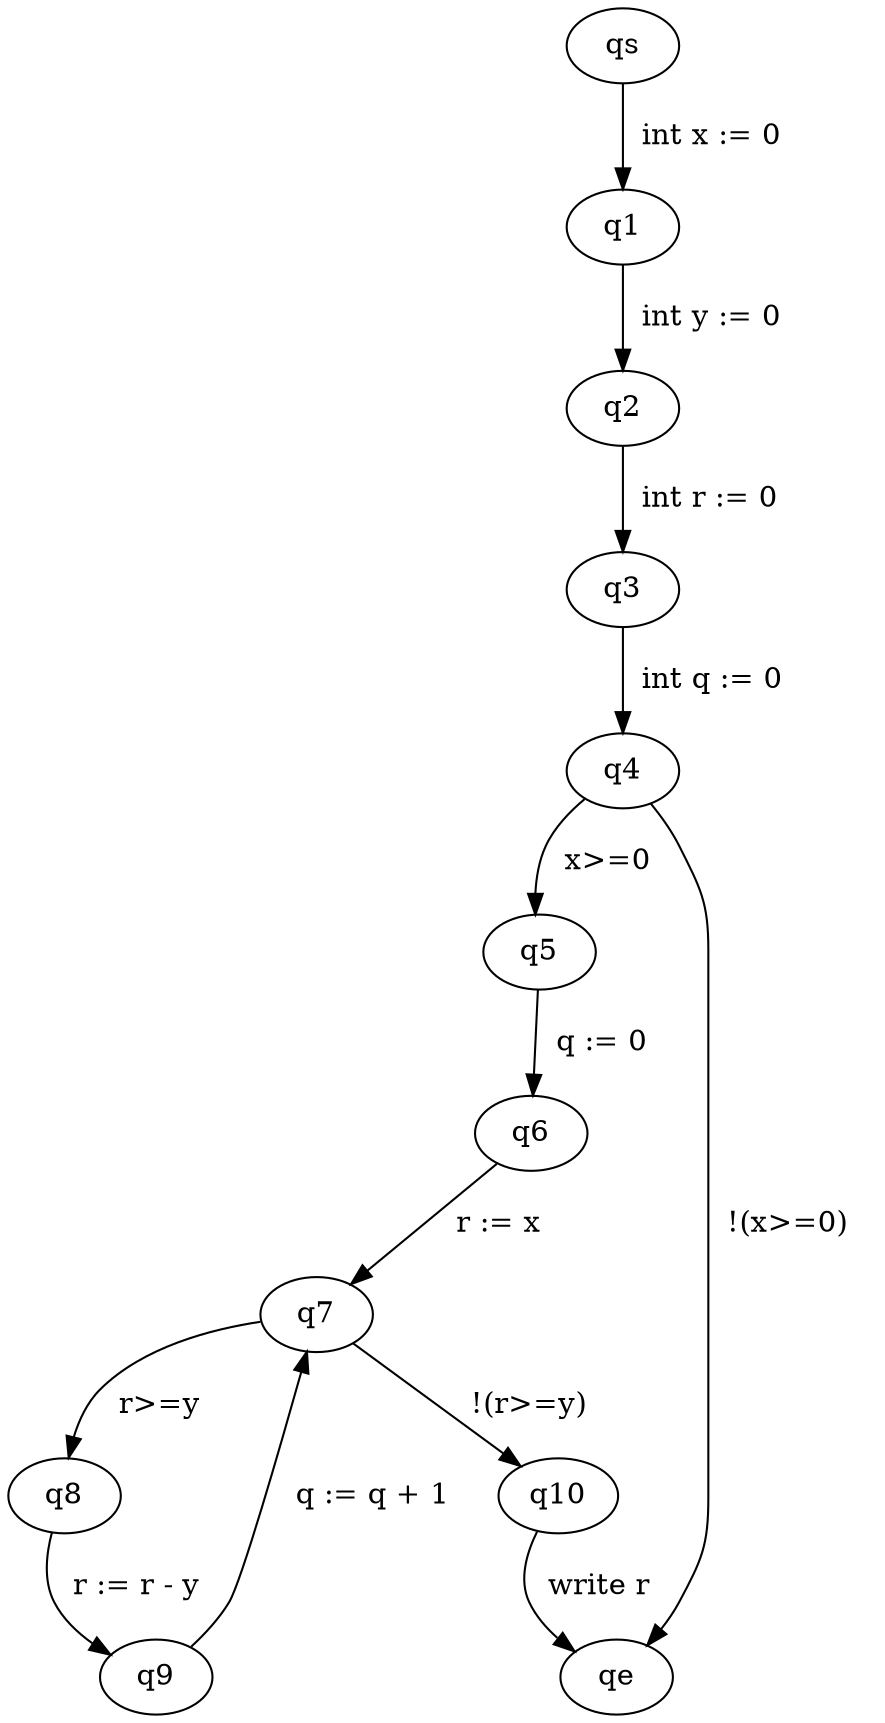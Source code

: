 digraph ProgramGraph{
"qs" -> "q1" [label="  int x := 0   "] 
"q1" -> "q2" [label="  int y := 0   "] 
"q2" -> "q3" [label="  int r := 0   "] 
"q3" -> "q4" [label="  int q := 0   "] 
"q4" -> "q5" [label="  x>=0   "] 
"q4" -> "qe" [label="  !(x>=0)   "] 
"q5" -> "q6" [label="  q := 0   "] 
"q6" -> "q7" [label="  r := x   "] 
"q7" -> "q8" [label="  r>=y   "] 
"q7" -> "q10" [label="  !(r>=y)   "] 
"q8" -> "q9" [label="  r := r - y   "] 
"q9" -> "q7" [label="  q := q + 1   "] 
"q10" -> "qe" [label="  write r   "] 
}